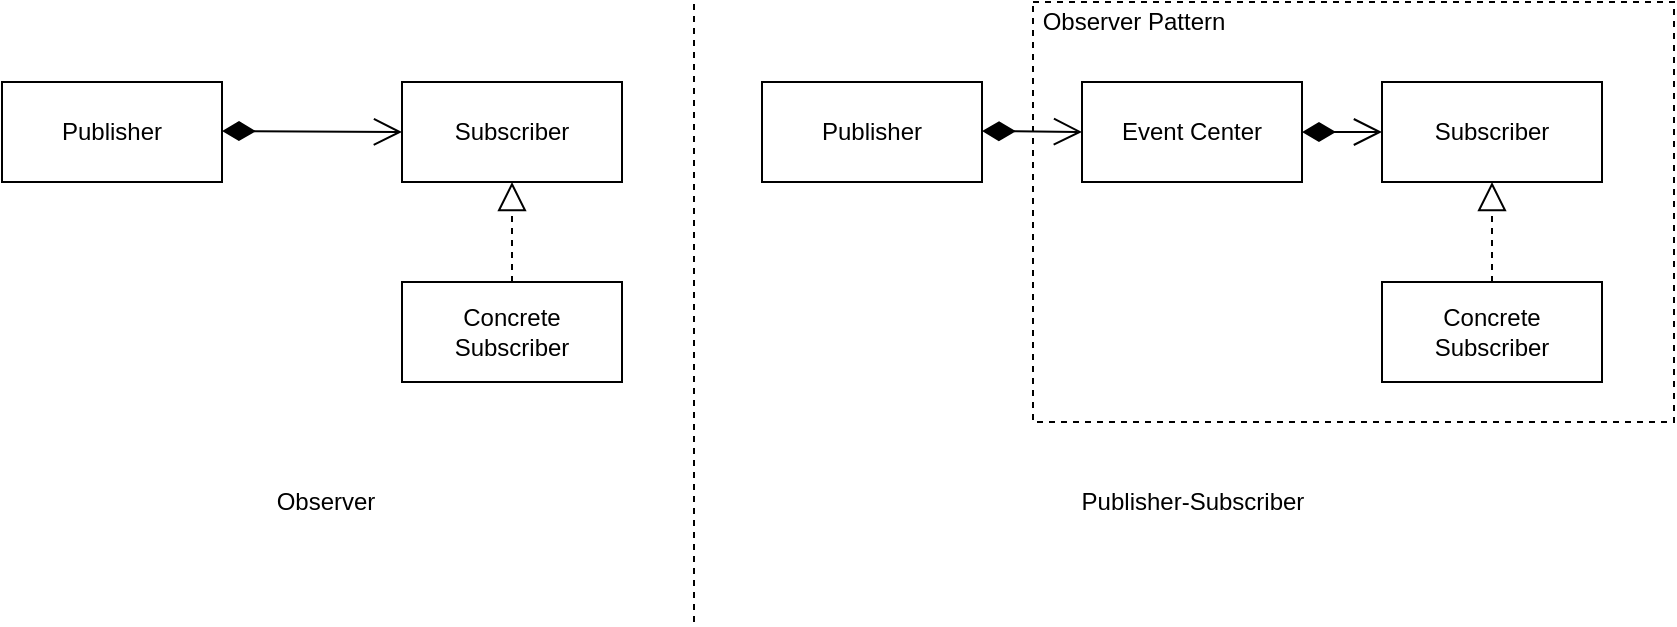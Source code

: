 <mxfile>
    <diagram id="HwvPtUdM5lrN9_zAMd_u" name="Page-1">
        <mxGraphModel dx="598" dy="209" grid="1" gridSize="10" guides="1" tooltips="1" connect="1" arrows="1" fold="1" page="1" pageScale="1" pageWidth="827" pageHeight="1169" math="0" shadow="0">
            <root>
                <mxCell id="0"/>
                <mxCell id="1" parent="0"/>
                <mxCell id="19" value="" style="rounded=0;whiteSpace=wrap;html=1;fillColor=none;dashed=1;" vertex="1" parent="1">
                    <mxGeometry x="529.5" y="150" width="320.5" height="210" as="geometry"/>
                </mxCell>
                <mxCell id="2" value="Publisher" style="rounded=0;whiteSpace=wrap;html=1;" vertex="1" parent="1">
                    <mxGeometry x="14" y="190" width="110" height="50" as="geometry"/>
                </mxCell>
                <mxCell id="3" value="Subscriber" style="rounded=0;whiteSpace=wrap;html=1;" vertex="1" parent="1">
                    <mxGeometry x="214" y="190" width="110" height="50" as="geometry"/>
                </mxCell>
                <mxCell id="4" value="" style="endArrow=open;html=1;endSize=12;startArrow=diamondThin;startSize=14;startFill=1;edgeStyle=orthogonalEdgeStyle;align=left;verticalAlign=bottom;entryX=0;entryY=0.5;entryDx=0;entryDy=0;" edge="1" parent="1" target="3">
                    <mxGeometry x="-1" y="3" relative="1" as="geometry">
                        <mxPoint x="124" y="214.5" as="sourcePoint"/>
                        <mxPoint x="284" y="214.5" as="targetPoint"/>
                    </mxGeometry>
                </mxCell>
                <mxCell id="5" value="Concrete Subscriber" style="rounded=0;whiteSpace=wrap;html=1;" vertex="1" parent="1">
                    <mxGeometry x="214" y="290" width="110" height="50" as="geometry"/>
                </mxCell>
                <mxCell id="6" value="" style="endArrow=block;dashed=1;endFill=0;endSize=12;html=1;exitX=0.5;exitY=0;exitDx=0;exitDy=0;entryX=0.5;entryY=1;entryDx=0;entryDy=0;" edge="1" parent="1" source="5" target="3">
                    <mxGeometry width="160" relative="1" as="geometry">
                        <mxPoint x="324" y="250" as="sourcePoint"/>
                        <mxPoint x="484" y="250" as="targetPoint"/>
                    </mxGeometry>
                </mxCell>
                <mxCell id="7" value="Publisher" style="rounded=0;whiteSpace=wrap;html=1;" vertex="1" parent="1">
                    <mxGeometry x="394" y="190" width="110" height="50" as="geometry"/>
                </mxCell>
                <mxCell id="8" value="Event Center" style="rounded=0;whiteSpace=wrap;html=1;" vertex="1" parent="1">
                    <mxGeometry x="554" y="190" width="110" height="50" as="geometry"/>
                </mxCell>
                <mxCell id="9" value="" style="endArrow=open;html=1;endSize=12;startArrow=diamondThin;startSize=14;startFill=1;edgeStyle=orthogonalEdgeStyle;align=left;verticalAlign=bottom;entryX=0;entryY=0.5;entryDx=0;entryDy=0;" edge="1" parent="1" target="8">
                    <mxGeometry x="-1" y="3" relative="1" as="geometry">
                        <mxPoint x="504" y="214.5" as="sourcePoint"/>
                        <mxPoint x="664" y="214.5" as="targetPoint"/>
                    </mxGeometry>
                </mxCell>
                <mxCell id="10" value="Concrete Subscriber" style="rounded=0;whiteSpace=wrap;html=1;" vertex="1" parent="1">
                    <mxGeometry x="704" y="290" width="110" height="50" as="geometry"/>
                </mxCell>
                <mxCell id="11" value="" style="endArrow=block;dashed=1;endFill=0;endSize=12;html=1;exitX=0.5;exitY=0;exitDx=0;exitDy=0;entryX=0.5;entryY=1;entryDx=0;entryDy=0;" edge="1" parent="1" source="10" target="13">
                    <mxGeometry width="160" relative="1" as="geometry">
                        <mxPoint x="814" y="310" as="sourcePoint"/>
                        <mxPoint x="759" y="300" as="targetPoint"/>
                    </mxGeometry>
                </mxCell>
                <mxCell id="13" value="Subscriber" style="rounded=0;whiteSpace=wrap;html=1;" vertex="1" parent="1">
                    <mxGeometry x="704" y="190" width="110" height="50" as="geometry"/>
                </mxCell>
                <mxCell id="14" value="" style="endArrow=open;html=1;endSize=12;startArrow=diamondThin;startSize=14;startFill=1;edgeStyle=orthogonalEdgeStyle;align=left;verticalAlign=bottom;exitX=1;exitY=0.5;exitDx=0;exitDy=0;entryX=0;entryY=0.5;entryDx=0;entryDy=0;" edge="1" parent="1" source="8" target="13">
                    <mxGeometry x="-1" y="3" relative="1" as="geometry">
                        <mxPoint x="514" y="224.5" as="sourcePoint"/>
                        <mxPoint x="694" y="340" as="targetPoint"/>
                    </mxGeometry>
                </mxCell>
                <mxCell id="15" value="" style="endArrow=none;dashed=1;html=1;" edge="1" parent="1">
                    <mxGeometry width="50" height="50" relative="1" as="geometry">
                        <mxPoint x="360" y="460" as="sourcePoint"/>
                        <mxPoint x="360" y="150" as="targetPoint"/>
                    </mxGeometry>
                </mxCell>
                <mxCell id="17" value="Observer" style="text;html=1;strokeColor=none;fillColor=none;align=center;verticalAlign=middle;whiteSpace=wrap;rounded=0;" vertex="1" parent="1">
                    <mxGeometry x="138" y="390" width="76" height="20" as="geometry"/>
                </mxCell>
                <mxCell id="18" value="Publisher-Subscriber" style="text;html=1;strokeColor=none;fillColor=none;align=center;verticalAlign=middle;whiteSpace=wrap;rounded=0;" vertex="1" parent="1">
                    <mxGeometry x="529.5" y="390" width="159" height="20" as="geometry"/>
                </mxCell>
                <mxCell id="21" value="Observer Pattern" style="text;html=1;strokeColor=none;fillColor=none;align=center;verticalAlign=middle;whiteSpace=wrap;rounded=0;dashed=1;" vertex="1" parent="1">
                    <mxGeometry x="530" y="150" width="100" height="20" as="geometry"/>
                </mxCell>
            </root>
        </mxGraphModel>
    </diagram>
</mxfile>